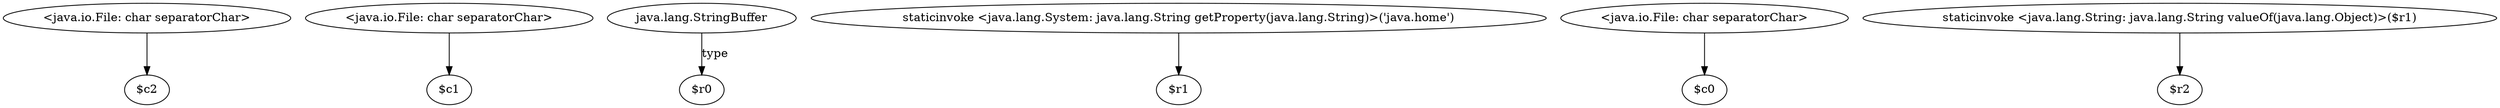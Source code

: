 digraph g {
0[label="<java.io.File: char separatorChar>"]
1[label="$c2"]
0->1[label=""]
2[label="<java.io.File: char separatorChar>"]
3[label="$c1"]
2->3[label=""]
4[label="java.lang.StringBuffer"]
5[label="$r0"]
4->5[label="type"]
6[label="staticinvoke <java.lang.System: java.lang.String getProperty(java.lang.String)>('java.home')"]
7[label="$r1"]
6->7[label=""]
8[label="<java.io.File: char separatorChar>"]
9[label="$c0"]
8->9[label=""]
10[label="staticinvoke <java.lang.String: java.lang.String valueOf(java.lang.Object)>($r1)"]
11[label="$r2"]
10->11[label=""]
}